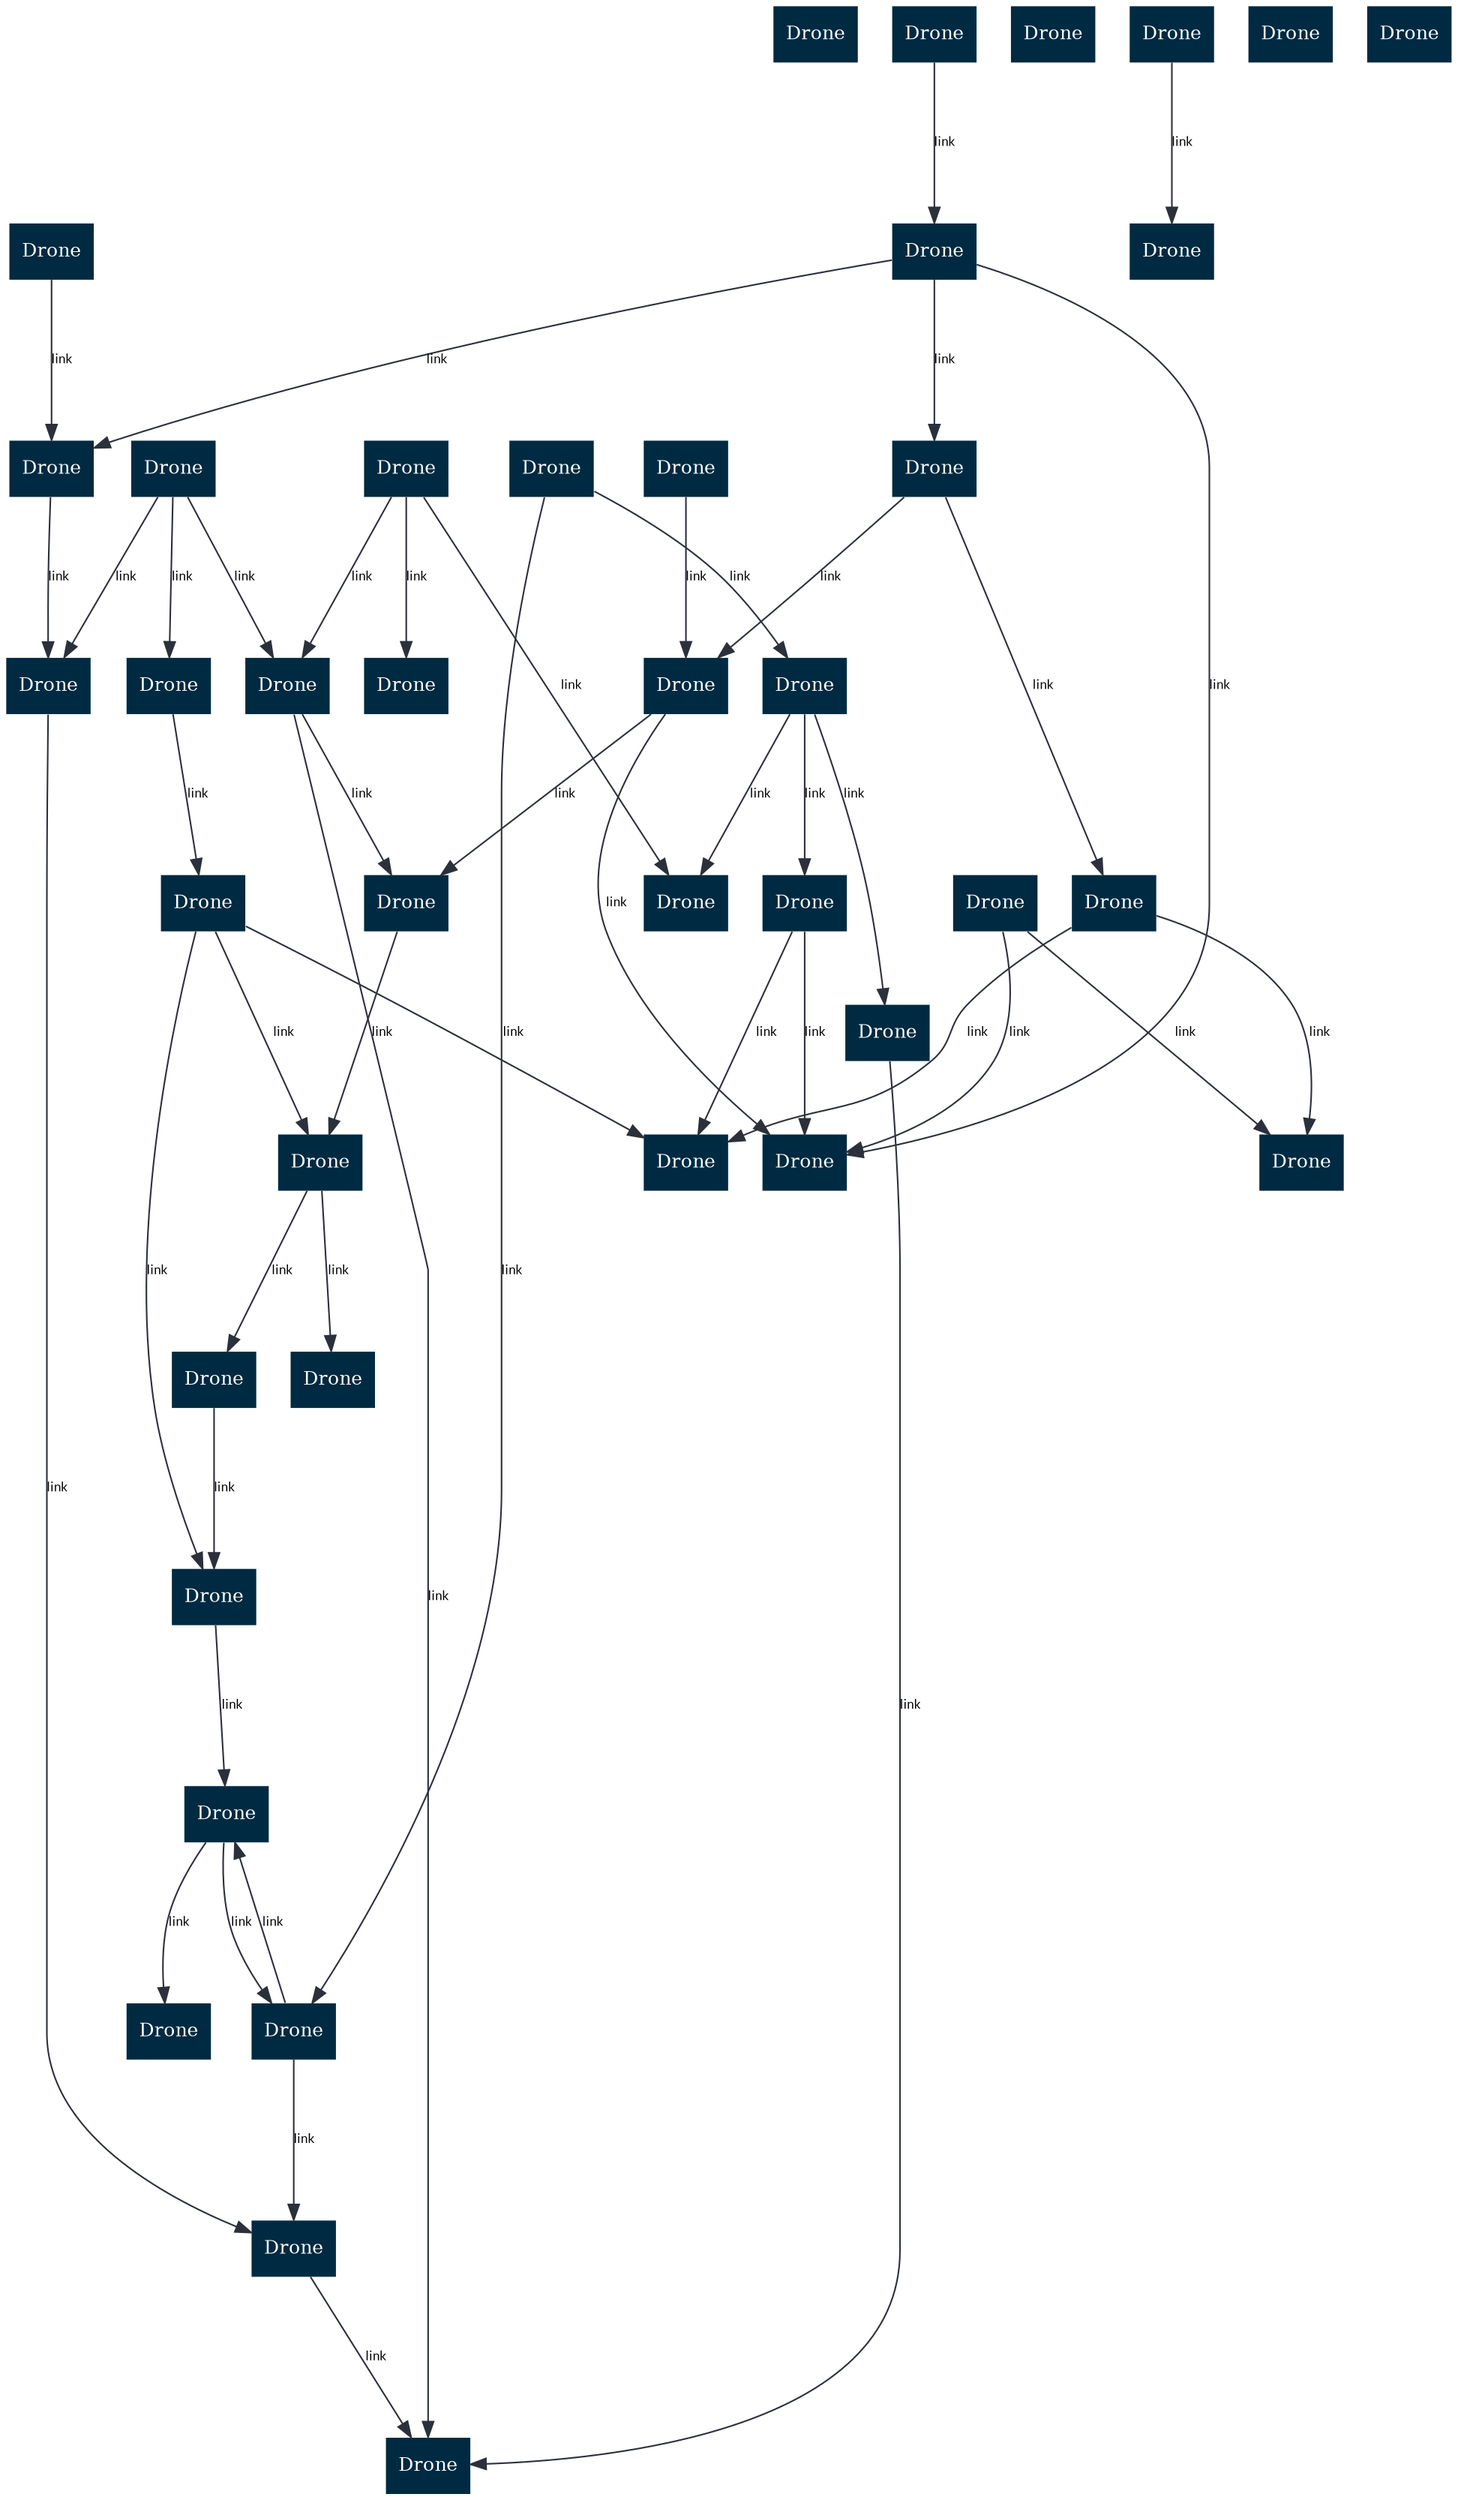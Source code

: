 digraph G {
    // layout="dot"; // circo, dot, fdp, neato, osage, sfdp, twopi
    rankdir="TB";
    splines=true;
    overlap=false;
    // K=0.6;
    // sep="+50,50"; // increase this to make the graph more spread out
    nodesep="0.3";
    ranksep="1.3";
    labelloc="t";
    fontname="Lato";
    node [ shape="plaintext" style="filled, rounded" fontsize=12]
    edge [ fontname="Lato" color="#2B303A" fontsize=8]

  node [style="filled, dashed" fillcolor="#8194a0" fontcolor="#ffffff" penwidth=1 color="#dddddd"]; {
    }
  node [style="filled, dashed" fillcolor="#426070" fontcolor="#ffffff" penwidth=1 color="#dddddd"]; {
    }
  node [style="filled, dashed" fillcolor="#002a41" fontcolor="#ffffff" penwidth=1 color="#dddddd"]; {
            drone_01[label="Drone"];
            drone_02[label="Drone"];
            drone_03[label="Drone"];
            drone_04[label="Drone"];
            drone_05[label="Drone"];
            drone_06[label="Drone"];
            drone_07[label="Drone"];
            drone_08[label="Drone"];
            drone_09[label="Drone"];
            drone_10[label="Drone"];
            drone_11[label="Drone"];
            drone_12[label="Drone"];
            drone_13[label="Drone"];
            drone_14[label="Drone"];
            drone_15[label="Drone"];
            drone_16[label="Drone"];
            drone_17[label="Drone"];
            drone_18[label="Drone"];
            drone_19[label="Drone"];
            drone_20[label="Drone"];
            drone_21[label="Drone"];
            drone_22[label="Drone"];
            drone_23[label="Drone"];
            drone_24[label="Drone"];
            drone_25[label="Drone"];
            drone_26[label="Drone"];
            drone_27[label="Drone"];
            drone_28[label="Drone"];
            drone_29[label="Drone"];
            drone_30[label="Drone"];
            drone_31[label="Drone"];
            drone_32[label="Drone"];
            drone_33[label="Drone"];
            drone_34[label="Drone"];
            drone_35[label="Drone"];
            drone_36[label="Drone"];
            drone_37[label="Drone"];
            drone_38[label="Drone"];
            drone_39[label="Drone"];
            drone_40[label="Drone"];
    }
  node [style="filled, dashed" fillcolor="#224558" fontcolor="#ffffff" penwidth=1 color="#dddddd"]; {
    }

node [style="filled, rounded" fillcolor="#dddddd" fontcolor="#000000"];

    drone_01[label="Drone"];
    drone_02[label="Drone"];
    drone_03[label="Drone"];
    drone_04[label="Drone"];
    drone_05[label="Drone"];
    drone_06[label="Drone"];
    drone_07[label="Drone"];
    drone_08[label="Drone"];
    drone_09[label="Drone"];
    drone_10[label="Drone"];
    drone_11[label="Drone"];
    drone_12[label="Drone"];
    drone_13[label="Drone"];
    drone_14[label="Drone"];
    drone_15[label="Drone"];
    drone_16[label="Drone"];
    drone_17[label="Drone"];
    drone_18[label="Drone"];
    drone_19[label="Drone"];
    drone_20[label="Drone"];
    drone_21[label="Drone"];
    drone_22[label="Drone"];
    drone_23[label="Drone"];
    drone_24[label="Drone"];
    drone_25[label="Drone"];
    drone_26[label="Drone"];
    drone_27[label="Drone"];
    drone_28[label="Drone"];
    drone_29[label="Drone"];
    drone_30[label="Drone"];
    drone_31[label="Drone"];
    drone_32[label="Drone"];
    drone_33[label="Drone"];
    drone_34[label="Drone"];
    drone_35[label="Drone"];
    drone_36[label="Drone"];
    drone_37[label="Drone"];
    drone_38[label="Drone"];
    drone_39[label="Drone"];
    drone_40[label="Drone"];

      drone_03 -> drone_09 [label="link" ];
      drone_03 -> drone_31 [label="link" ];
      drone_04 -> drone_35 [label="link" ];
      drone_05 -> drone_17 [label="link" ];
      drone_05 -> drone_28 [label="link" ];
      drone_05 -> drone_30 [label="link" ];
      drone_06 -> drone_02 [label="link" ];
      drone_06 -> drone_03 [label="link" ];
      drone_06 -> drone_35 [label="link" ];
      drone_09 -> drone_02 [label="link" ];
      drone_09 -> drone_10 [label="link" ];
      drone_10 -> drone_38 [label="link" ];
      drone_11 -> drone_09 [label="link" ];
      drone_13 -> drone_24 [label="link" ];
      drone_14 -> drone_39 [label="link" ];
      drone_15 -> drone_07 [label="link" ];
      drone_15 -> drone_23 [label="link" ];
      drone_17 -> drone_10 [label="link" ];
      drone_17 -> drone_24 [label="link" ];
      drone_18 -> drone_17 [label="link" ];
      drone_18 -> drone_21 [label="link" ];
      drone_18 -> drone_22 [label="link" ];
      drone_19 -> drone_15 [label="link" ];
      drone_23 -> drone_15 [label="link" ];
      drone_23 -> drone_25 [label="link" ];
      drone_25 -> drone_24 [label="link" ];
      drone_26 -> drone_13 [label="link" ];
      drone_26 -> drone_21 [label="link" ];
      drone_26 -> drone_32 [label="link" ];
      drone_27 -> drone_06 [label="link" ];
      drone_28 -> drone_40 [label="link" ];
      drone_29 -> drone_23 [label="link" ];
      drone_29 -> drone_26 [label="link" ];
      drone_30 -> drone_25 [label="link" ];
      drone_31 -> drone_12 [label="link" ];
      drone_31 -> drone_33 [label="link" ];
      drone_32 -> drone_02 [label="link" ];
      drone_32 -> drone_33 [label="link" ];
      drone_35 -> drone_30 [label="link" ];
      drone_36 -> drone_19 [label="link" ];
      drone_37 -> drone_02 [label="link" ];
      drone_37 -> drone_12 [label="link" ];
      drone_38 -> drone_16 [label="link" ];
      drone_38 -> drone_36 [label="link" ];
      drone_40 -> drone_19 [label="link" ];
      drone_40 -> drone_33 [label="link" ];
      drone_40 -> drone_38 [label="link" ];
}

